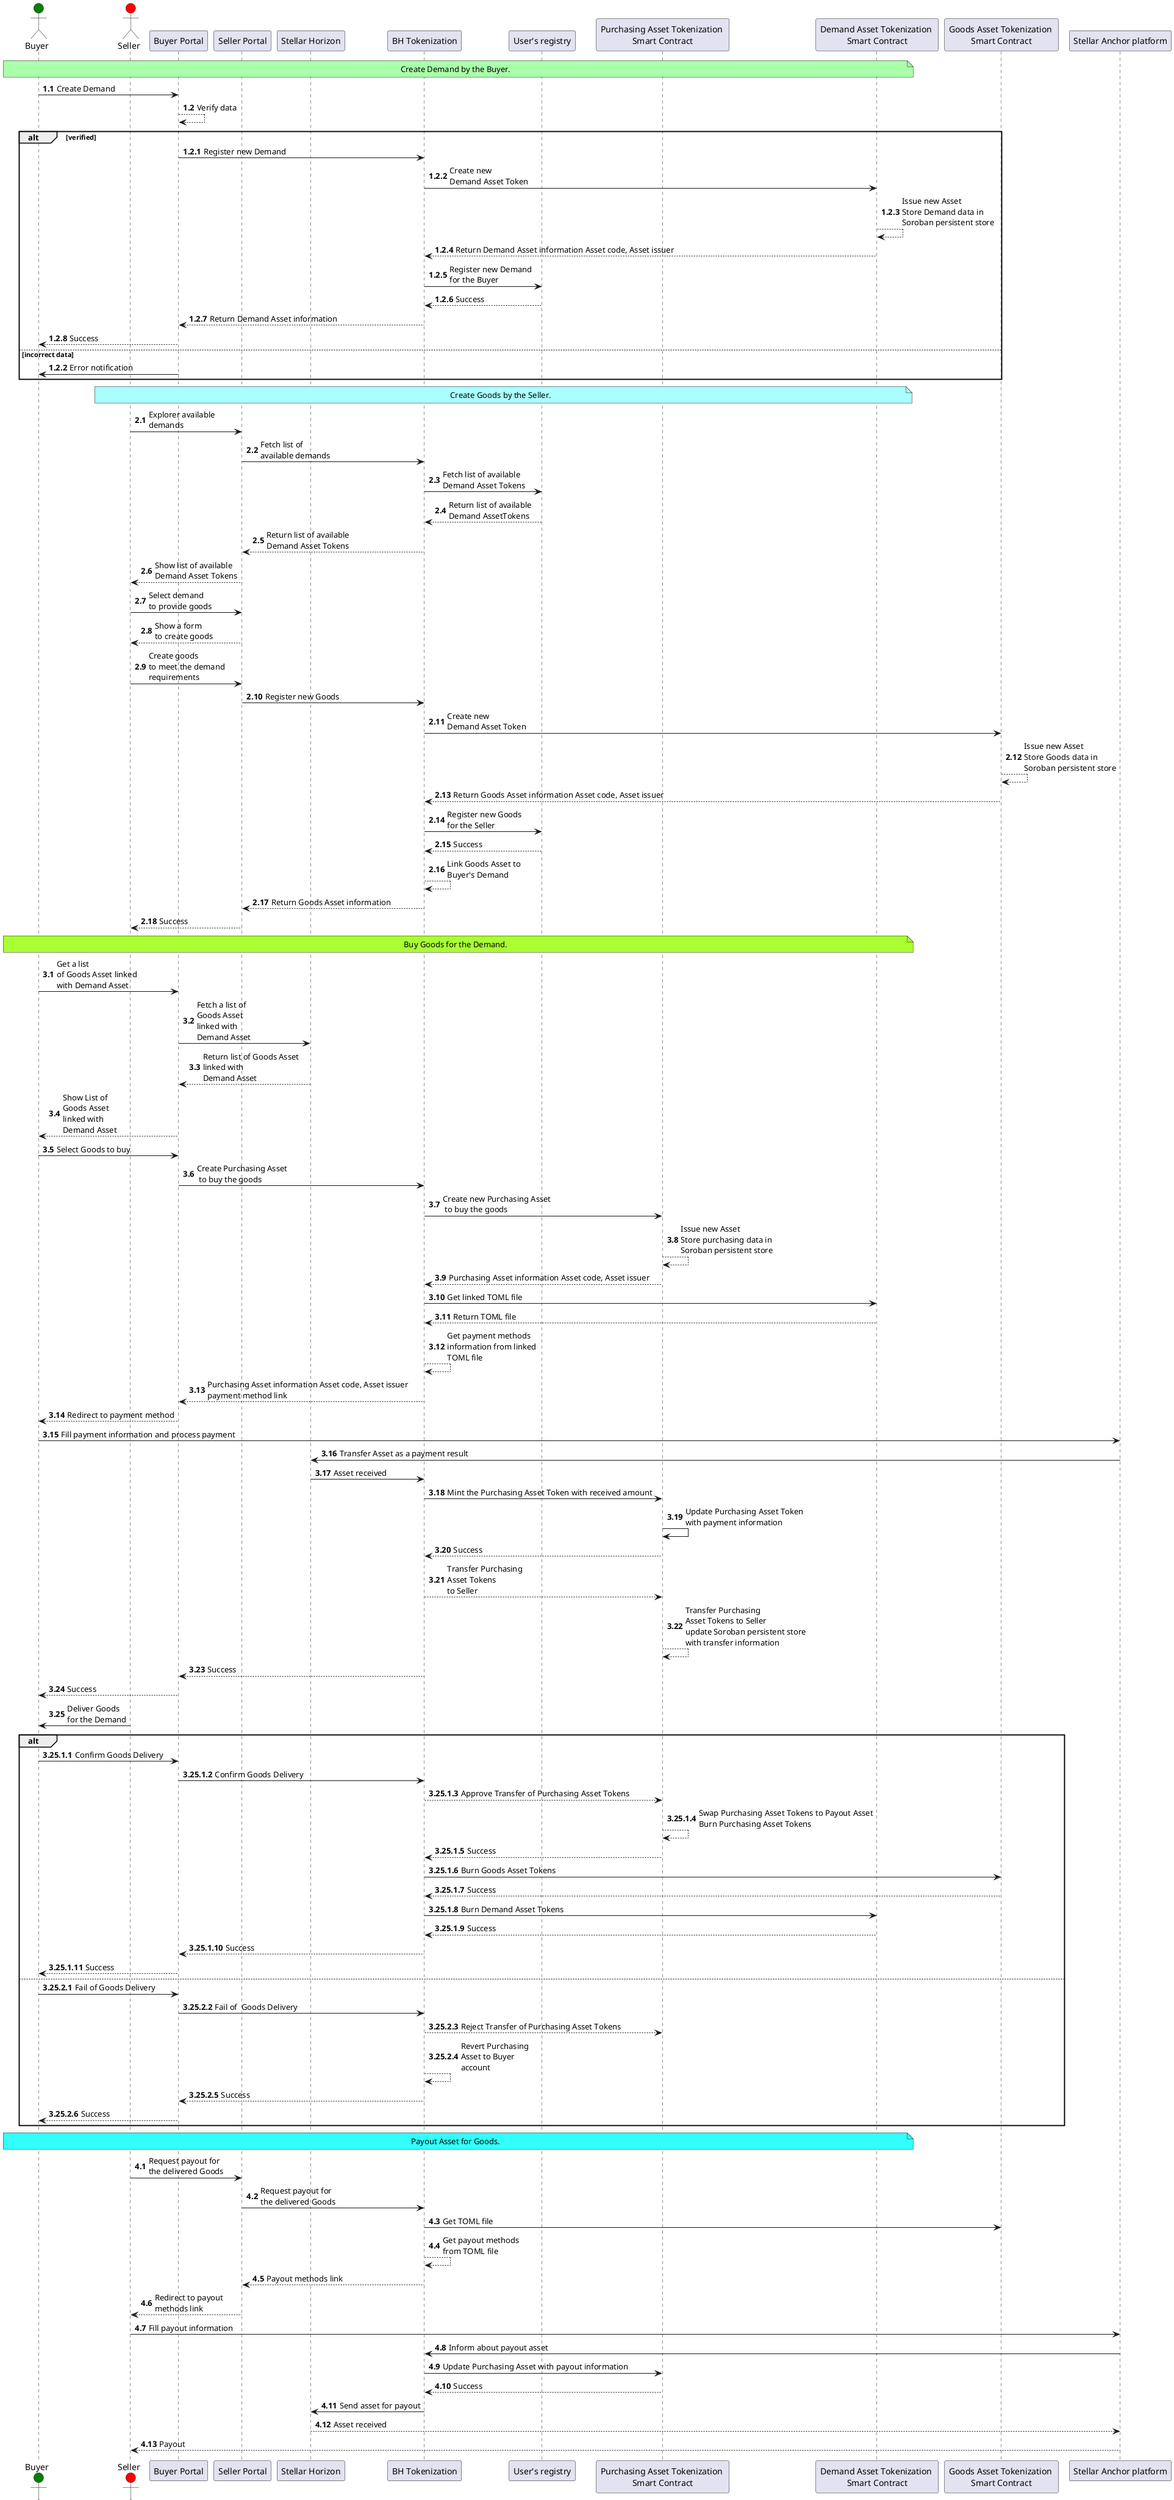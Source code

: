 @startuml
'https://plantuml.com/sequence-diagram

autonumber

actor Buyer as Buyer #green
actor "Seller" as Seller #red

participant "Buyer Portal" as SystemD
participant "Seller Portal" as SystemS

participant "Stellar Horizon" as Stellar

participant "BH Tokenization" as Tokenizer
participant "User's registry" as Registry

participant "Purchasing Asset Tokenization \nSmart Contract" as ContractP
participant "Demand Asset Tokenization \nSmart Contract" as ContractD
participant "Goods Asset Tokenization \nSmart Contract" as ContractG
participant "Stellar Anchor platform" as Anchor

note over Buyer, ContractD #AAFFAA: Create Demand by the Buyer.

autonumber 1.1
Buyer -> SystemD : Create Demand
SystemD --> SystemD : Verify data
alt verified
autonumber 1.2.1
SystemD -> Tokenizer : Register new Demand
Tokenizer -> ContractD : Create new\nDemand Asset Token
ContractD --> ContractD : Issue new Asset\nStore Demand data in\nSoroban persistent store
ContractD --> Tokenizer : Return Demand Asset information Asset code, Asset issuer
Tokenizer -> Registry : Register new Demand\nfor the Buyer
Registry --> Tokenizer : Success
Tokenizer --> SystemD : Return Demand Asset information
SystemD --> Buyer : Success
else incorrect data
autonumber 1.2.2
SystemD -> Buyer : Error notification
end

note over Seller, ContractD #AAFFFF: Create Goods by the Seller.
autonumber 2.1
Seller -> SystemS : Explorer available\ndemands
SystemS -> Tokenizer : Fetch list of\navailable demands
Tokenizer -> Registry : Fetch list of available\nDemand Asset Tokens
Registry --> Tokenizer : Return list of available\nDemand AssetTokens
Tokenizer --> SystemS : Return list of available\nDemand Asset Tokens
SystemS --> Seller : Show list of available\nDemand Asset Tokens
Seller -> SystemS : Select demand\nto provide goods
SystemS --> Seller : Show a form\nto create goods
Seller -> SystemS : Create goods\nto meet the demand\nrequirements
SystemS -> Tokenizer : Register new Goods
Tokenizer -> ContractG : Create new\nDemand Asset Token
ContractG --> ContractG : Issue new Asset\nStore Goods data in\nSoroban persistent store
ContractG --> Tokenizer : Return Goods Asset information Asset code, Asset issuer
Tokenizer -> Registry : Register new Goods\nfor the Seller
Registry --> Tokenizer : Success
Tokenizer --> Tokenizer : Link Goods Asset to\nBuyer's Demand
Tokenizer --> SystemS : Return Goods Asset information
SystemS --> Seller : Success
note over Buyer, ContractD #AAFF33: Buy Goods for the Demand.
autonumber 3.1
Buyer -> SystemD : Get a list\nof Goods Asset linked\nwith Demand Asset
SystemD -> Stellar : Fetch a list of\nGoods Asset\nlinked with\nDemand Asset
Stellar --> SystemD : Return list of Goods Asset\nlinked with\nDemand Asset
SystemD --> Buyer : Show List of\nGoods Asset\nlinked with\nDemand Asset
Buyer -> SystemD : Select Goods to buy
SystemD -> Tokenizer : Create Purchasing Asset\n to buy the goods
Tokenizer -> ContractP : Create new Purchasing Asset\n to buy the goods
ContractP --> ContractP : Issue new Asset\nStore purchasing data in\nSoroban persistent store
ContractP --> Tokenizer : Purchasing Asset information Asset code, Asset issuer
Tokenizer -> ContractD : Get linked TOML file
ContractD --> Tokenizer : Return TOML file
Tokenizer --> Tokenizer : Get payment methods\ninformation from linked\nTOML file
Tokenizer --> SystemD : Purchasing Asset information Asset code, Asset issuer\npayment method link
SystemD --> Buyer : Redirect to payment method
Buyer -> Anchor : Fill payment information and process payment
Anchor -> Stellar : Transfer Asset as a payment result
Stellar -> Tokenizer : Asset received
Tokenizer -> ContractP : Mint the Purchasing Asset Token with received amount
ContractP -> ContractP : Update Purchasing Asset Token\nwith payment information
ContractP --> Tokenizer : Success
Tokenizer --> ContractP : Transfer Purchasing\nAsset Tokens\nto Seller
ContractP --> ContractP : Transfer Purchasing\nAsset Tokens to Seller\nupdate Soroban persistent store\nwith transfer information
Tokenizer --> SystemD : Success
SystemD --> Buyer : Success
Seller -> Buyer : Deliver Goods\nfor the Demand
alt
autonumber 3.25.1.1
Buyer -> SystemD : Confirm Goods Delivery
SystemD -> Tokenizer : Confirm Goods Delivery
Tokenizer --> ContractP : Approve Transfer of Purchasing Asset Tokens
ContractP --> ContractP : Swap Purchasing Asset Tokens to Payout Asset\nBurn Purchasing Asset Tokens
ContractP --> Tokenizer : Success
Tokenizer -> ContractG : Burn Goods Asset Tokens
ContractG --> Tokenizer : Success
Tokenizer -> ContractD : Burn Demand Asset Tokens
ContractD --> Tokenizer : Success
Tokenizer --> SystemD : Success
SystemD --> Buyer : Success
else
autonumber 3.25.2.1
Buyer -> SystemD : Fail of Goods Delivery
SystemD -> Tokenizer : Fail of  Goods Delivery
Tokenizer --> ContractP : Reject Transfer of Purchasing Asset Tokens
Tokenizer --> Tokenizer : Revert Purchasing\nAsset to Buyer\naccount
Tokenizer --> SystemD : Success
SystemD --> Buyer : Success
end
note over Buyer, ContractD #33FFFF: Payout Asset for Goods.
autonumber 4.1
Seller -> SystemS : Request payout for\nthe delivered Goods
SystemS -> Tokenizer : Request payout for\nthe delivered Goods
Tokenizer -> ContractG : Get TOML file
Tokenizer --> Tokenizer : Get payout methods\nfrom TOML file
Tokenizer --> SystemS : Payout methods link
SystemS --> Seller : Redirect to payout\nmethods link
Seller -> Anchor : Fill payout information
Anchor -> Tokenizer : Inform about payout asset
Tokenizer -> ContractP : Update Purchasing Asset with payout information
ContractP --> Tokenizer : Success
Tokenizer -> Stellar : Send asset for payout
Stellar --> Anchor : Asset received
Anchor --> Seller : Payout
@enduml